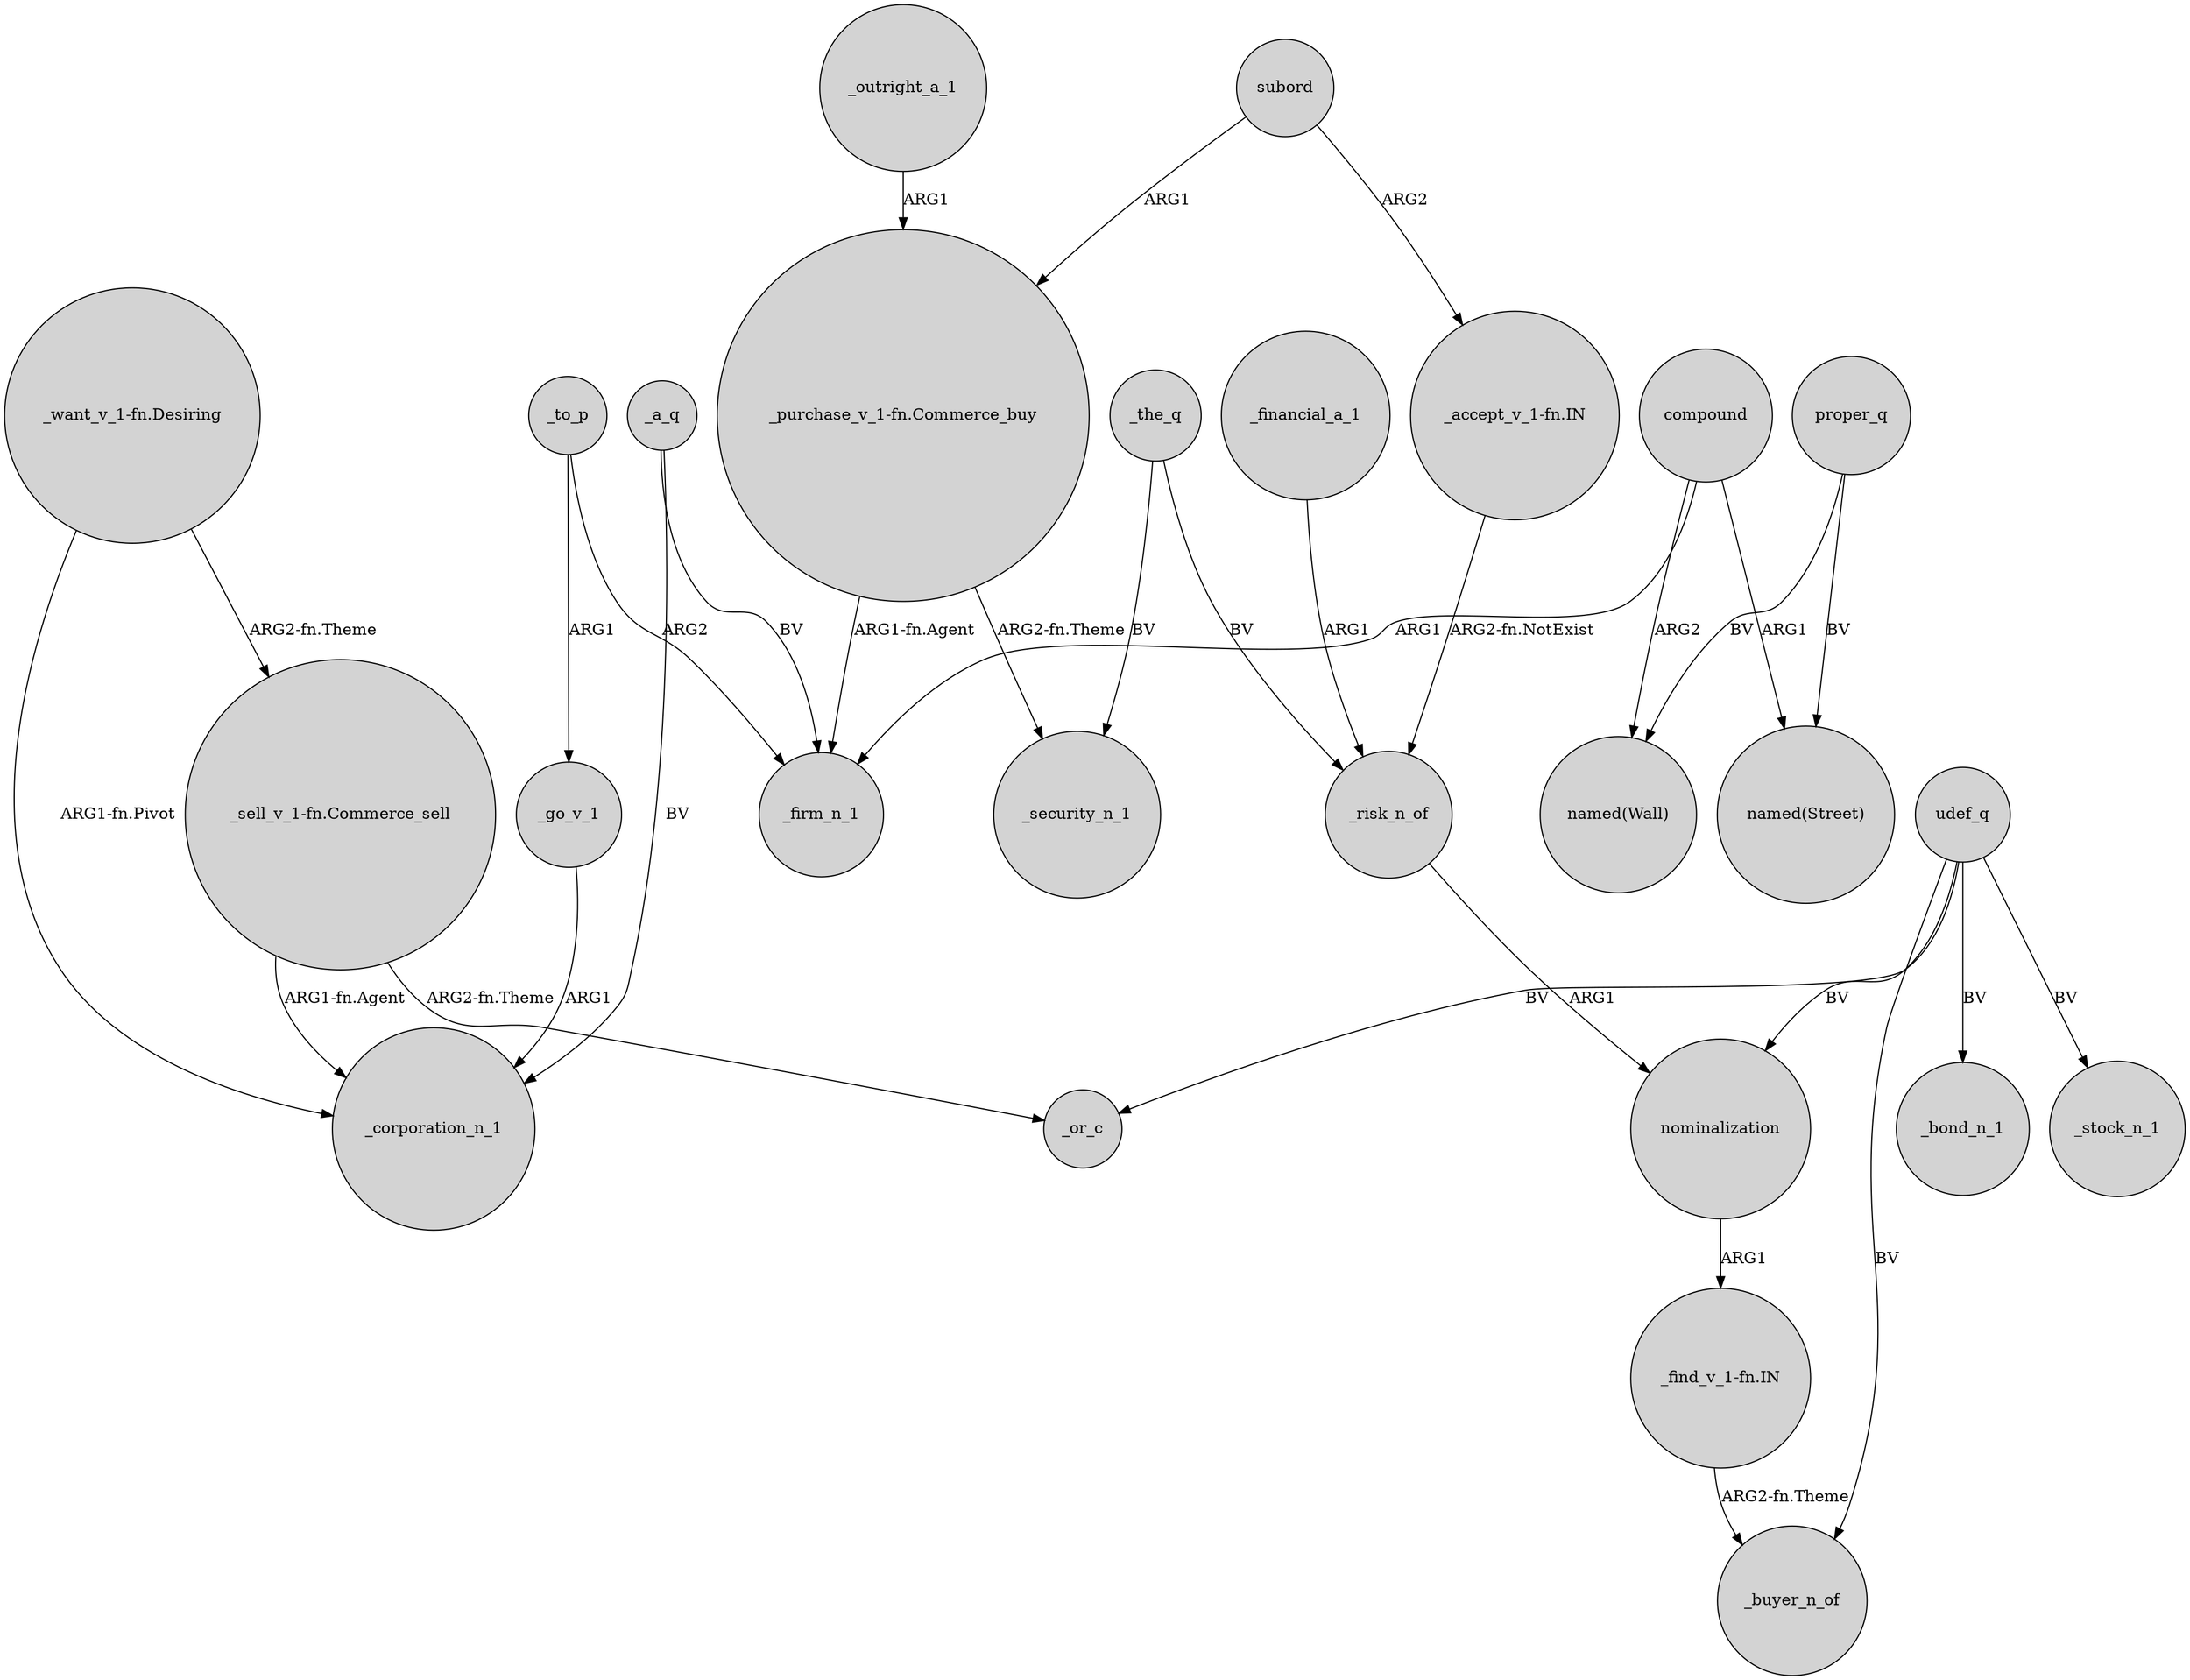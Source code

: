 digraph {
	node [shape=circle style=filled]
	"_want_v_1-fn.Desiring" -> "_sell_v_1-fn.Commerce_sell" [label="ARG2-fn.Theme"]
	subord -> "_purchase_v_1-fn.Commerce_buy" [label=ARG1]
	_risk_n_of -> nominalization [label=ARG1]
	udef_q -> _buyer_n_of [label=BV]
	"_accept_v_1-fn.IN" -> _risk_n_of [label="ARG2-fn.NotExist"]
	compound -> "named(Street)" [label=ARG1]
	proper_q -> "named(Wall)" [label=BV]
	"_purchase_v_1-fn.Commerce_buy" -> _security_n_1 [label="ARG2-fn.Theme"]
	_a_q -> _firm_n_1 [label=BV]
	_a_q -> _corporation_n_1 [label=BV]
	"_purchase_v_1-fn.Commerce_buy" -> _firm_n_1 [label="ARG1-fn.Agent"]
	"_find_v_1-fn.IN" -> _buyer_n_of [label="ARG2-fn.Theme"]
	udef_q -> _or_c [label=BV]
	_to_p -> _firm_n_1 [label=ARG2]
	proper_q -> "named(Street)" [label=BV]
	"_sell_v_1-fn.Commerce_sell" -> _corporation_n_1 [label="ARG1-fn.Agent"]
	nominalization -> "_find_v_1-fn.IN" [label=ARG1]
	_the_q -> _security_n_1 [label=BV]
	udef_q -> _bond_n_1 [label=BV]
	udef_q -> _stock_n_1 [label=BV]
	compound -> "named(Wall)" [label=ARG2]
	_go_v_1 -> _corporation_n_1 [label=ARG1]
	_to_p -> _go_v_1 [label=ARG1]
	_outright_a_1 -> "_purchase_v_1-fn.Commerce_buy" [label=ARG1]
	compound -> _firm_n_1 [label=ARG1]
	udef_q -> nominalization [label=BV]
	"_want_v_1-fn.Desiring" -> _corporation_n_1 [label="ARG1-fn.Pivot"]
	subord -> "_accept_v_1-fn.IN" [label=ARG2]
	"_sell_v_1-fn.Commerce_sell" -> _or_c [label="ARG2-fn.Theme"]
	_financial_a_1 -> _risk_n_of [label=ARG1]
	_the_q -> _risk_n_of [label=BV]
}
